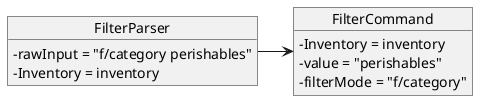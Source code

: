 @startuml
skinparam classAttributeIconSize 0
object FilterParser{
    - rawInput = "f/category perishables"
    - Inventory = inventory
}
object FilterCommand{
    - Inventory = inventory
    - value = "perishables"
    - filterMode = "f/category"
}
FilterParser -> FilterCommand
@enduml
